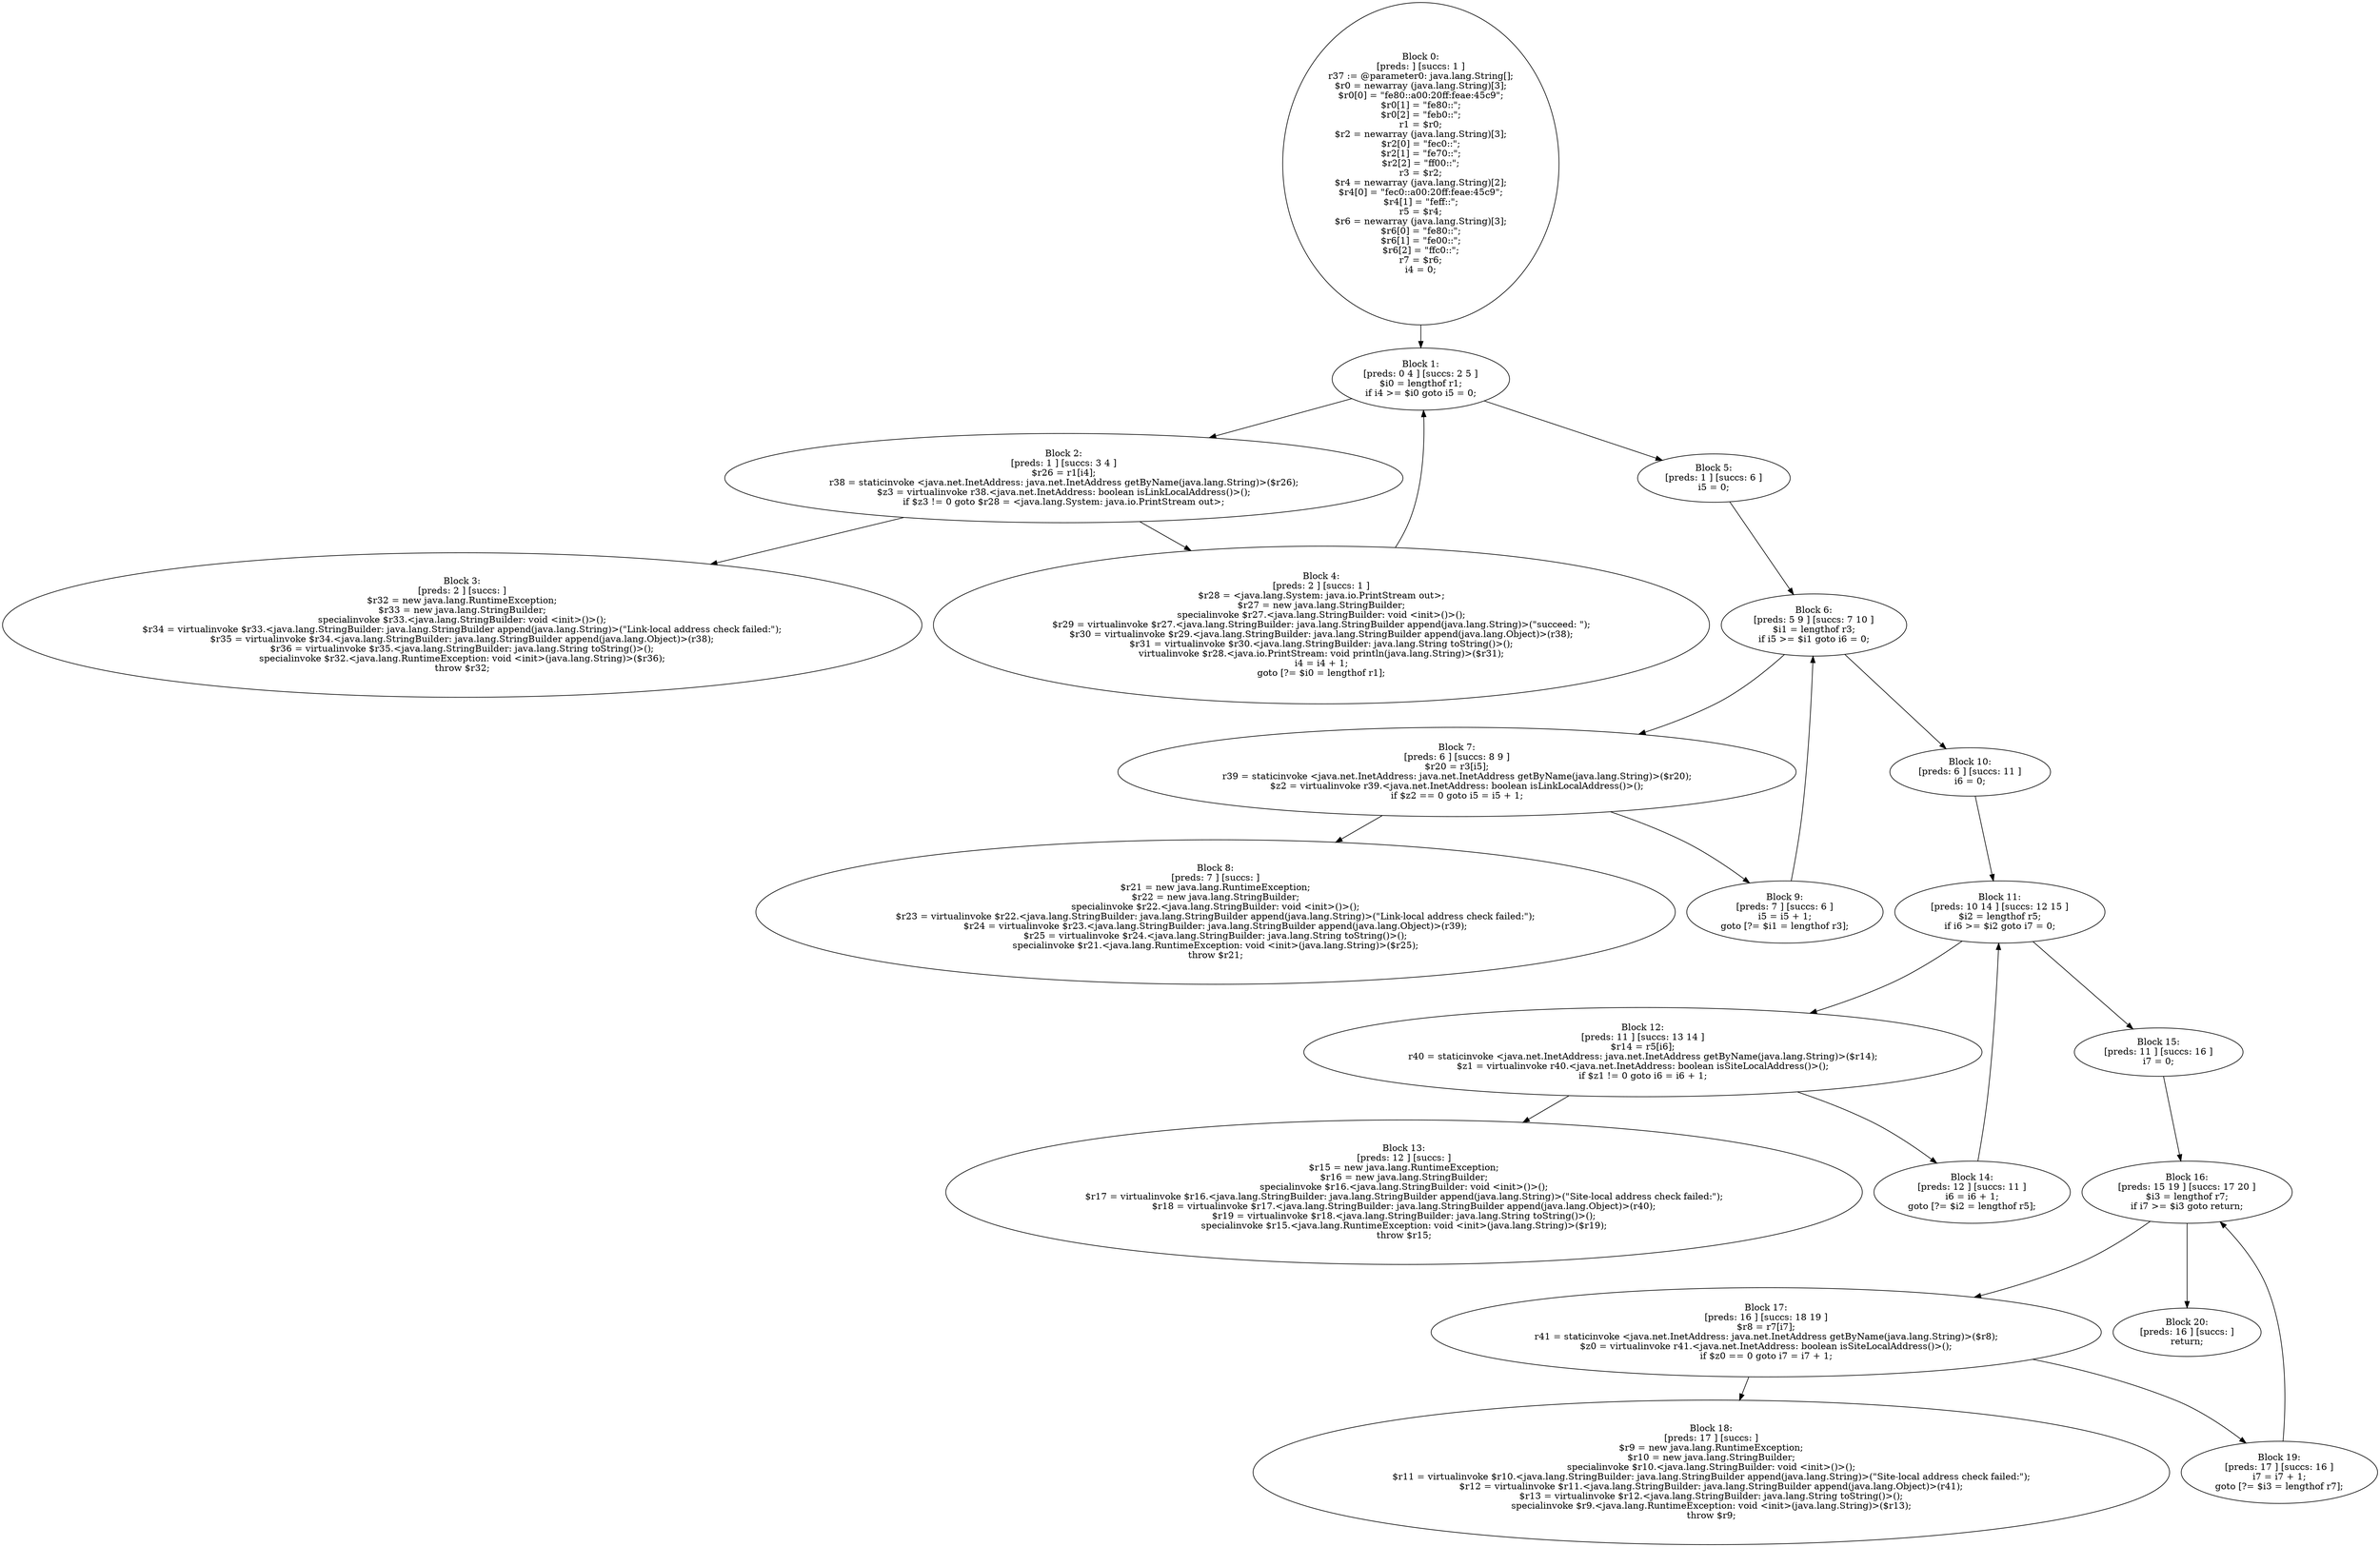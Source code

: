 digraph "unitGraph" {
    "Block 0:
[preds: ] [succs: 1 ]
r37 := @parameter0: java.lang.String[];
$r0 = newarray (java.lang.String)[3];
$r0[0] = \"fe80::a00:20ff:feae:45c9\";
$r0[1] = \"fe80::\";
$r0[2] = \"feb0::\";
r1 = $r0;
$r2 = newarray (java.lang.String)[3];
$r2[0] = \"fec0::\";
$r2[1] = \"fe70::\";
$r2[2] = \"ff00::\";
r3 = $r2;
$r4 = newarray (java.lang.String)[2];
$r4[0] = \"fec0::a00:20ff:feae:45c9\";
$r4[1] = \"feff::\";
r5 = $r4;
$r6 = newarray (java.lang.String)[3];
$r6[0] = \"fe80::\";
$r6[1] = \"fe00::\";
$r6[2] = \"ffc0::\";
r7 = $r6;
i4 = 0;
"
    "Block 1:
[preds: 0 4 ] [succs: 2 5 ]
$i0 = lengthof r1;
if i4 >= $i0 goto i5 = 0;
"
    "Block 2:
[preds: 1 ] [succs: 3 4 ]
$r26 = r1[i4];
r38 = staticinvoke <java.net.InetAddress: java.net.InetAddress getByName(java.lang.String)>($r26);
$z3 = virtualinvoke r38.<java.net.InetAddress: boolean isLinkLocalAddress()>();
if $z3 != 0 goto $r28 = <java.lang.System: java.io.PrintStream out>;
"
    "Block 3:
[preds: 2 ] [succs: ]
$r32 = new java.lang.RuntimeException;
$r33 = new java.lang.StringBuilder;
specialinvoke $r33.<java.lang.StringBuilder: void <init>()>();
$r34 = virtualinvoke $r33.<java.lang.StringBuilder: java.lang.StringBuilder append(java.lang.String)>(\"Link-local address check failed:\");
$r35 = virtualinvoke $r34.<java.lang.StringBuilder: java.lang.StringBuilder append(java.lang.Object)>(r38);
$r36 = virtualinvoke $r35.<java.lang.StringBuilder: java.lang.String toString()>();
specialinvoke $r32.<java.lang.RuntimeException: void <init>(java.lang.String)>($r36);
throw $r32;
"
    "Block 4:
[preds: 2 ] [succs: 1 ]
$r28 = <java.lang.System: java.io.PrintStream out>;
$r27 = new java.lang.StringBuilder;
specialinvoke $r27.<java.lang.StringBuilder: void <init>()>();
$r29 = virtualinvoke $r27.<java.lang.StringBuilder: java.lang.StringBuilder append(java.lang.String)>(\"succeed: \");
$r30 = virtualinvoke $r29.<java.lang.StringBuilder: java.lang.StringBuilder append(java.lang.Object)>(r38);
$r31 = virtualinvoke $r30.<java.lang.StringBuilder: java.lang.String toString()>();
virtualinvoke $r28.<java.io.PrintStream: void println(java.lang.String)>($r31);
i4 = i4 + 1;
goto [?= $i0 = lengthof r1];
"
    "Block 5:
[preds: 1 ] [succs: 6 ]
i5 = 0;
"
    "Block 6:
[preds: 5 9 ] [succs: 7 10 ]
$i1 = lengthof r3;
if i5 >= $i1 goto i6 = 0;
"
    "Block 7:
[preds: 6 ] [succs: 8 9 ]
$r20 = r3[i5];
r39 = staticinvoke <java.net.InetAddress: java.net.InetAddress getByName(java.lang.String)>($r20);
$z2 = virtualinvoke r39.<java.net.InetAddress: boolean isLinkLocalAddress()>();
if $z2 == 0 goto i5 = i5 + 1;
"
    "Block 8:
[preds: 7 ] [succs: ]
$r21 = new java.lang.RuntimeException;
$r22 = new java.lang.StringBuilder;
specialinvoke $r22.<java.lang.StringBuilder: void <init>()>();
$r23 = virtualinvoke $r22.<java.lang.StringBuilder: java.lang.StringBuilder append(java.lang.String)>(\"Link-local address check failed:\");
$r24 = virtualinvoke $r23.<java.lang.StringBuilder: java.lang.StringBuilder append(java.lang.Object)>(r39);
$r25 = virtualinvoke $r24.<java.lang.StringBuilder: java.lang.String toString()>();
specialinvoke $r21.<java.lang.RuntimeException: void <init>(java.lang.String)>($r25);
throw $r21;
"
    "Block 9:
[preds: 7 ] [succs: 6 ]
i5 = i5 + 1;
goto [?= $i1 = lengthof r3];
"
    "Block 10:
[preds: 6 ] [succs: 11 ]
i6 = 0;
"
    "Block 11:
[preds: 10 14 ] [succs: 12 15 ]
$i2 = lengthof r5;
if i6 >= $i2 goto i7 = 0;
"
    "Block 12:
[preds: 11 ] [succs: 13 14 ]
$r14 = r5[i6];
r40 = staticinvoke <java.net.InetAddress: java.net.InetAddress getByName(java.lang.String)>($r14);
$z1 = virtualinvoke r40.<java.net.InetAddress: boolean isSiteLocalAddress()>();
if $z1 != 0 goto i6 = i6 + 1;
"
    "Block 13:
[preds: 12 ] [succs: ]
$r15 = new java.lang.RuntimeException;
$r16 = new java.lang.StringBuilder;
specialinvoke $r16.<java.lang.StringBuilder: void <init>()>();
$r17 = virtualinvoke $r16.<java.lang.StringBuilder: java.lang.StringBuilder append(java.lang.String)>(\"Site-local address check failed:\");
$r18 = virtualinvoke $r17.<java.lang.StringBuilder: java.lang.StringBuilder append(java.lang.Object)>(r40);
$r19 = virtualinvoke $r18.<java.lang.StringBuilder: java.lang.String toString()>();
specialinvoke $r15.<java.lang.RuntimeException: void <init>(java.lang.String)>($r19);
throw $r15;
"
    "Block 14:
[preds: 12 ] [succs: 11 ]
i6 = i6 + 1;
goto [?= $i2 = lengthof r5];
"
    "Block 15:
[preds: 11 ] [succs: 16 ]
i7 = 0;
"
    "Block 16:
[preds: 15 19 ] [succs: 17 20 ]
$i3 = lengthof r7;
if i7 >= $i3 goto return;
"
    "Block 17:
[preds: 16 ] [succs: 18 19 ]
$r8 = r7[i7];
r41 = staticinvoke <java.net.InetAddress: java.net.InetAddress getByName(java.lang.String)>($r8);
$z0 = virtualinvoke r41.<java.net.InetAddress: boolean isSiteLocalAddress()>();
if $z0 == 0 goto i7 = i7 + 1;
"
    "Block 18:
[preds: 17 ] [succs: ]
$r9 = new java.lang.RuntimeException;
$r10 = new java.lang.StringBuilder;
specialinvoke $r10.<java.lang.StringBuilder: void <init>()>();
$r11 = virtualinvoke $r10.<java.lang.StringBuilder: java.lang.StringBuilder append(java.lang.String)>(\"Site-local address check failed:\");
$r12 = virtualinvoke $r11.<java.lang.StringBuilder: java.lang.StringBuilder append(java.lang.Object)>(r41);
$r13 = virtualinvoke $r12.<java.lang.StringBuilder: java.lang.String toString()>();
specialinvoke $r9.<java.lang.RuntimeException: void <init>(java.lang.String)>($r13);
throw $r9;
"
    "Block 19:
[preds: 17 ] [succs: 16 ]
i7 = i7 + 1;
goto [?= $i3 = lengthof r7];
"
    "Block 20:
[preds: 16 ] [succs: ]
return;
"
    "Block 0:
[preds: ] [succs: 1 ]
r37 := @parameter0: java.lang.String[];
$r0 = newarray (java.lang.String)[3];
$r0[0] = \"fe80::a00:20ff:feae:45c9\";
$r0[1] = \"fe80::\";
$r0[2] = \"feb0::\";
r1 = $r0;
$r2 = newarray (java.lang.String)[3];
$r2[0] = \"fec0::\";
$r2[1] = \"fe70::\";
$r2[2] = \"ff00::\";
r3 = $r2;
$r4 = newarray (java.lang.String)[2];
$r4[0] = \"fec0::a00:20ff:feae:45c9\";
$r4[1] = \"feff::\";
r5 = $r4;
$r6 = newarray (java.lang.String)[3];
$r6[0] = \"fe80::\";
$r6[1] = \"fe00::\";
$r6[2] = \"ffc0::\";
r7 = $r6;
i4 = 0;
"->"Block 1:
[preds: 0 4 ] [succs: 2 5 ]
$i0 = lengthof r1;
if i4 >= $i0 goto i5 = 0;
";
    "Block 1:
[preds: 0 4 ] [succs: 2 5 ]
$i0 = lengthof r1;
if i4 >= $i0 goto i5 = 0;
"->"Block 2:
[preds: 1 ] [succs: 3 4 ]
$r26 = r1[i4];
r38 = staticinvoke <java.net.InetAddress: java.net.InetAddress getByName(java.lang.String)>($r26);
$z3 = virtualinvoke r38.<java.net.InetAddress: boolean isLinkLocalAddress()>();
if $z3 != 0 goto $r28 = <java.lang.System: java.io.PrintStream out>;
";
    "Block 1:
[preds: 0 4 ] [succs: 2 5 ]
$i0 = lengthof r1;
if i4 >= $i0 goto i5 = 0;
"->"Block 5:
[preds: 1 ] [succs: 6 ]
i5 = 0;
";
    "Block 2:
[preds: 1 ] [succs: 3 4 ]
$r26 = r1[i4];
r38 = staticinvoke <java.net.InetAddress: java.net.InetAddress getByName(java.lang.String)>($r26);
$z3 = virtualinvoke r38.<java.net.InetAddress: boolean isLinkLocalAddress()>();
if $z3 != 0 goto $r28 = <java.lang.System: java.io.PrintStream out>;
"->"Block 3:
[preds: 2 ] [succs: ]
$r32 = new java.lang.RuntimeException;
$r33 = new java.lang.StringBuilder;
specialinvoke $r33.<java.lang.StringBuilder: void <init>()>();
$r34 = virtualinvoke $r33.<java.lang.StringBuilder: java.lang.StringBuilder append(java.lang.String)>(\"Link-local address check failed:\");
$r35 = virtualinvoke $r34.<java.lang.StringBuilder: java.lang.StringBuilder append(java.lang.Object)>(r38);
$r36 = virtualinvoke $r35.<java.lang.StringBuilder: java.lang.String toString()>();
specialinvoke $r32.<java.lang.RuntimeException: void <init>(java.lang.String)>($r36);
throw $r32;
";
    "Block 2:
[preds: 1 ] [succs: 3 4 ]
$r26 = r1[i4];
r38 = staticinvoke <java.net.InetAddress: java.net.InetAddress getByName(java.lang.String)>($r26);
$z3 = virtualinvoke r38.<java.net.InetAddress: boolean isLinkLocalAddress()>();
if $z3 != 0 goto $r28 = <java.lang.System: java.io.PrintStream out>;
"->"Block 4:
[preds: 2 ] [succs: 1 ]
$r28 = <java.lang.System: java.io.PrintStream out>;
$r27 = new java.lang.StringBuilder;
specialinvoke $r27.<java.lang.StringBuilder: void <init>()>();
$r29 = virtualinvoke $r27.<java.lang.StringBuilder: java.lang.StringBuilder append(java.lang.String)>(\"succeed: \");
$r30 = virtualinvoke $r29.<java.lang.StringBuilder: java.lang.StringBuilder append(java.lang.Object)>(r38);
$r31 = virtualinvoke $r30.<java.lang.StringBuilder: java.lang.String toString()>();
virtualinvoke $r28.<java.io.PrintStream: void println(java.lang.String)>($r31);
i4 = i4 + 1;
goto [?= $i0 = lengthof r1];
";
    "Block 4:
[preds: 2 ] [succs: 1 ]
$r28 = <java.lang.System: java.io.PrintStream out>;
$r27 = new java.lang.StringBuilder;
specialinvoke $r27.<java.lang.StringBuilder: void <init>()>();
$r29 = virtualinvoke $r27.<java.lang.StringBuilder: java.lang.StringBuilder append(java.lang.String)>(\"succeed: \");
$r30 = virtualinvoke $r29.<java.lang.StringBuilder: java.lang.StringBuilder append(java.lang.Object)>(r38);
$r31 = virtualinvoke $r30.<java.lang.StringBuilder: java.lang.String toString()>();
virtualinvoke $r28.<java.io.PrintStream: void println(java.lang.String)>($r31);
i4 = i4 + 1;
goto [?= $i0 = lengthof r1];
"->"Block 1:
[preds: 0 4 ] [succs: 2 5 ]
$i0 = lengthof r1;
if i4 >= $i0 goto i5 = 0;
";
    "Block 5:
[preds: 1 ] [succs: 6 ]
i5 = 0;
"->"Block 6:
[preds: 5 9 ] [succs: 7 10 ]
$i1 = lengthof r3;
if i5 >= $i1 goto i6 = 0;
";
    "Block 6:
[preds: 5 9 ] [succs: 7 10 ]
$i1 = lengthof r3;
if i5 >= $i1 goto i6 = 0;
"->"Block 7:
[preds: 6 ] [succs: 8 9 ]
$r20 = r3[i5];
r39 = staticinvoke <java.net.InetAddress: java.net.InetAddress getByName(java.lang.String)>($r20);
$z2 = virtualinvoke r39.<java.net.InetAddress: boolean isLinkLocalAddress()>();
if $z2 == 0 goto i5 = i5 + 1;
";
    "Block 6:
[preds: 5 9 ] [succs: 7 10 ]
$i1 = lengthof r3;
if i5 >= $i1 goto i6 = 0;
"->"Block 10:
[preds: 6 ] [succs: 11 ]
i6 = 0;
";
    "Block 7:
[preds: 6 ] [succs: 8 9 ]
$r20 = r3[i5];
r39 = staticinvoke <java.net.InetAddress: java.net.InetAddress getByName(java.lang.String)>($r20);
$z2 = virtualinvoke r39.<java.net.InetAddress: boolean isLinkLocalAddress()>();
if $z2 == 0 goto i5 = i5 + 1;
"->"Block 8:
[preds: 7 ] [succs: ]
$r21 = new java.lang.RuntimeException;
$r22 = new java.lang.StringBuilder;
specialinvoke $r22.<java.lang.StringBuilder: void <init>()>();
$r23 = virtualinvoke $r22.<java.lang.StringBuilder: java.lang.StringBuilder append(java.lang.String)>(\"Link-local address check failed:\");
$r24 = virtualinvoke $r23.<java.lang.StringBuilder: java.lang.StringBuilder append(java.lang.Object)>(r39);
$r25 = virtualinvoke $r24.<java.lang.StringBuilder: java.lang.String toString()>();
specialinvoke $r21.<java.lang.RuntimeException: void <init>(java.lang.String)>($r25);
throw $r21;
";
    "Block 7:
[preds: 6 ] [succs: 8 9 ]
$r20 = r3[i5];
r39 = staticinvoke <java.net.InetAddress: java.net.InetAddress getByName(java.lang.String)>($r20);
$z2 = virtualinvoke r39.<java.net.InetAddress: boolean isLinkLocalAddress()>();
if $z2 == 0 goto i5 = i5 + 1;
"->"Block 9:
[preds: 7 ] [succs: 6 ]
i5 = i5 + 1;
goto [?= $i1 = lengthof r3];
";
    "Block 9:
[preds: 7 ] [succs: 6 ]
i5 = i5 + 1;
goto [?= $i1 = lengthof r3];
"->"Block 6:
[preds: 5 9 ] [succs: 7 10 ]
$i1 = lengthof r3;
if i5 >= $i1 goto i6 = 0;
";
    "Block 10:
[preds: 6 ] [succs: 11 ]
i6 = 0;
"->"Block 11:
[preds: 10 14 ] [succs: 12 15 ]
$i2 = lengthof r5;
if i6 >= $i2 goto i7 = 0;
";
    "Block 11:
[preds: 10 14 ] [succs: 12 15 ]
$i2 = lengthof r5;
if i6 >= $i2 goto i7 = 0;
"->"Block 12:
[preds: 11 ] [succs: 13 14 ]
$r14 = r5[i6];
r40 = staticinvoke <java.net.InetAddress: java.net.InetAddress getByName(java.lang.String)>($r14);
$z1 = virtualinvoke r40.<java.net.InetAddress: boolean isSiteLocalAddress()>();
if $z1 != 0 goto i6 = i6 + 1;
";
    "Block 11:
[preds: 10 14 ] [succs: 12 15 ]
$i2 = lengthof r5;
if i6 >= $i2 goto i7 = 0;
"->"Block 15:
[preds: 11 ] [succs: 16 ]
i7 = 0;
";
    "Block 12:
[preds: 11 ] [succs: 13 14 ]
$r14 = r5[i6];
r40 = staticinvoke <java.net.InetAddress: java.net.InetAddress getByName(java.lang.String)>($r14);
$z1 = virtualinvoke r40.<java.net.InetAddress: boolean isSiteLocalAddress()>();
if $z1 != 0 goto i6 = i6 + 1;
"->"Block 13:
[preds: 12 ] [succs: ]
$r15 = new java.lang.RuntimeException;
$r16 = new java.lang.StringBuilder;
specialinvoke $r16.<java.lang.StringBuilder: void <init>()>();
$r17 = virtualinvoke $r16.<java.lang.StringBuilder: java.lang.StringBuilder append(java.lang.String)>(\"Site-local address check failed:\");
$r18 = virtualinvoke $r17.<java.lang.StringBuilder: java.lang.StringBuilder append(java.lang.Object)>(r40);
$r19 = virtualinvoke $r18.<java.lang.StringBuilder: java.lang.String toString()>();
specialinvoke $r15.<java.lang.RuntimeException: void <init>(java.lang.String)>($r19);
throw $r15;
";
    "Block 12:
[preds: 11 ] [succs: 13 14 ]
$r14 = r5[i6];
r40 = staticinvoke <java.net.InetAddress: java.net.InetAddress getByName(java.lang.String)>($r14);
$z1 = virtualinvoke r40.<java.net.InetAddress: boolean isSiteLocalAddress()>();
if $z1 != 0 goto i6 = i6 + 1;
"->"Block 14:
[preds: 12 ] [succs: 11 ]
i6 = i6 + 1;
goto [?= $i2 = lengthof r5];
";
    "Block 14:
[preds: 12 ] [succs: 11 ]
i6 = i6 + 1;
goto [?= $i2 = lengthof r5];
"->"Block 11:
[preds: 10 14 ] [succs: 12 15 ]
$i2 = lengthof r5;
if i6 >= $i2 goto i7 = 0;
";
    "Block 15:
[preds: 11 ] [succs: 16 ]
i7 = 0;
"->"Block 16:
[preds: 15 19 ] [succs: 17 20 ]
$i3 = lengthof r7;
if i7 >= $i3 goto return;
";
    "Block 16:
[preds: 15 19 ] [succs: 17 20 ]
$i3 = lengthof r7;
if i7 >= $i3 goto return;
"->"Block 17:
[preds: 16 ] [succs: 18 19 ]
$r8 = r7[i7];
r41 = staticinvoke <java.net.InetAddress: java.net.InetAddress getByName(java.lang.String)>($r8);
$z0 = virtualinvoke r41.<java.net.InetAddress: boolean isSiteLocalAddress()>();
if $z0 == 0 goto i7 = i7 + 1;
";
    "Block 16:
[preds: 15 19 ] [succs: 17 20 ]
$i3 = lengthof r7;
if i7 >= $i3 goto return;
"->"Block 20:
[preds: 16 ] [succs: ]
return;
";
    "Block 17:
[preds: 16 ] [succs: 18 19 ]
$r8 = r7[i7];
r41 = staticinvoke <java.net.InetAddress: java.net.InetAddress getByName(java.lang.String)>($r8);
$z0 = virtualinvoke r41.<java.net.InetAddress: boolean isSiteLocalAddress()>();
if $z0 == 0 goto i7 = i7 + 1;
"->"Block 18:
[preds: 17 ] [succs: ]
$r9 = new java.lang.RuntimeException;
$r10 = new java.lang.StringBuilder;
specialinvoke $r10.<java.lang.StringBuilder: void <init>()>();
$r11 = virtualinvoke $r10.<java.lang.StringBuilder: java.lang.StringBuilder append(java.lang.String)>(\"Site-local address check failed:\");
$r12 = virtualinvoke $r11.<java.lang.StringBuilder: java.lang.StringBuilder append(java.lang.Object)>(r41);
$r13 = virtualinvoke $r12.<java.lang.StringBuilder: java.lang.String toString()>();
specialinvoke $r9.<java.lang.RuntimeException: void <init>(java.lang.String)>($r13);
throw $r9;
";
    "Block 17:
[preds: 16 ] [succs: 18 19 ]
$r8 = r7[i7];
r41 = staticinvoke <java.net.InetAddress: java.net.InetAddress getByName(java.lang.String)>($r8);
$z0 = virtualinvoke r41.<java.net.InetAddress: boolean isSiteLocalAddress()>();
if $z0 == 0 goto i7 = i7 + 1;
"->"Block 19:
[preds: 17 ] [succs: 16 ]
i7 = i7 + 1;
goto [?= $i3 = lengthof r7];
";
    "Block 19:
[preds: 17 ] [succs: 16 ]
i7 = i7 + 1;
goto [?= $i3 = lengthof r7];
"->"Block 16:
[preds: 15 19 ] [succs: 17 20 ]
$i3 = lengthof r7;
if i7 >= $i3 goto return;
";
}
